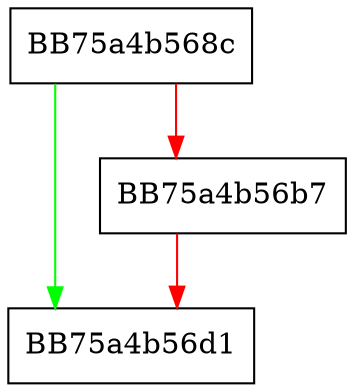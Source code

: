 digraph RecordCallback {
  node [shape="box"];
  graph [splines=ortho];
  BB75a4b568c -> BB75a4b56d1 [color="green"];
  BB75a4b568c -> BB75a4b56b7 [color="red"];
  BB75a4b56b7 -> BB75a4b56d1 [color="red"];
}